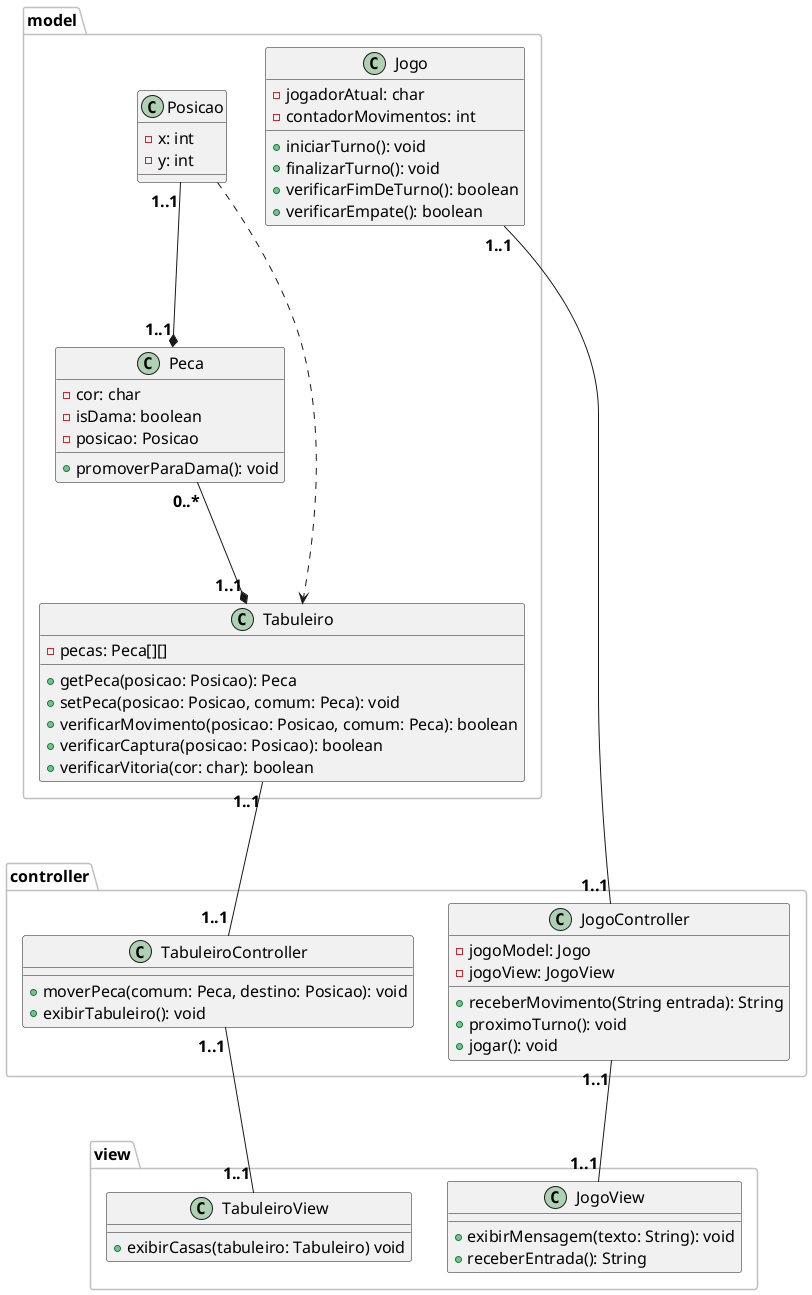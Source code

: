 @startuml Classes

skinparam ArrowFontStyle bold
skinparam PackageBorderColor #C0C0C0
skinparam DefaultFontSize 16

package model {
    class Tabuleiro {
        -pecas: Peca[][]

        +getPeca(posicao: Posicao): Peca
        +setPeca(posicao: Posicao, comum: Peca): void
        +verificarMovimento(posicao: Posicao, comum: Peca): boolean
        +verificarCaptura(posicao: Posicao): boolean
        +verificarVitoria(cor: char): boolean
    }

    class Posicao {
        -x: int
        -y: int
    }

    class Peca {
        -cor: char
        -isDama: boolean
        -posicao: Posicao

        +promoverParaDama(): void
    }

    class Jogo {
        -jogadorAtual: char
        -contadorMovimentos: int

        +iniciarTurno(): void
        +finalizarTurno(): void
        +verificarFimDeTurno(): boolean
        +verificarEmpate(): boolean
    }
}

package controller {
    class JogoController {
        -jogoModel: Jogo
        -jogoView: JogoView

        +receberMovimento(String entrada): String
        +proximoTurno(): void
        +jogar(): void
    }

    class TabuleiroController {
        +moverPeca(comum: Peca, destino: Posicao): void
        +exibirTabuleiro(): void
    }
}

package view {
    class TabuleiroView {
        +exibirCasas(tabuleiro: Tabuleiro) void
    }

    class JogoView {
        +exibirMensagem(texto: String): void
        +receberEntrada(): String
    }
}

model.Posicao "1..1" ---* "1..1" model.Peca
model.Peca "0..*" ---* "1..1" model.Tabuleiro
model.Posicao ...> model.Tabuleiro
model.Tabuleiro "1..1" --- "1..1" controller.TabuleiroController
model.Jogo "1..1" --- "1..1" controller.JogoController
controller.TabuleiroController "1..1" --- "1..1" view.TabuleiroView
controller.JogoController "1..1" --- "1..1" view.JogoView

@enduml
